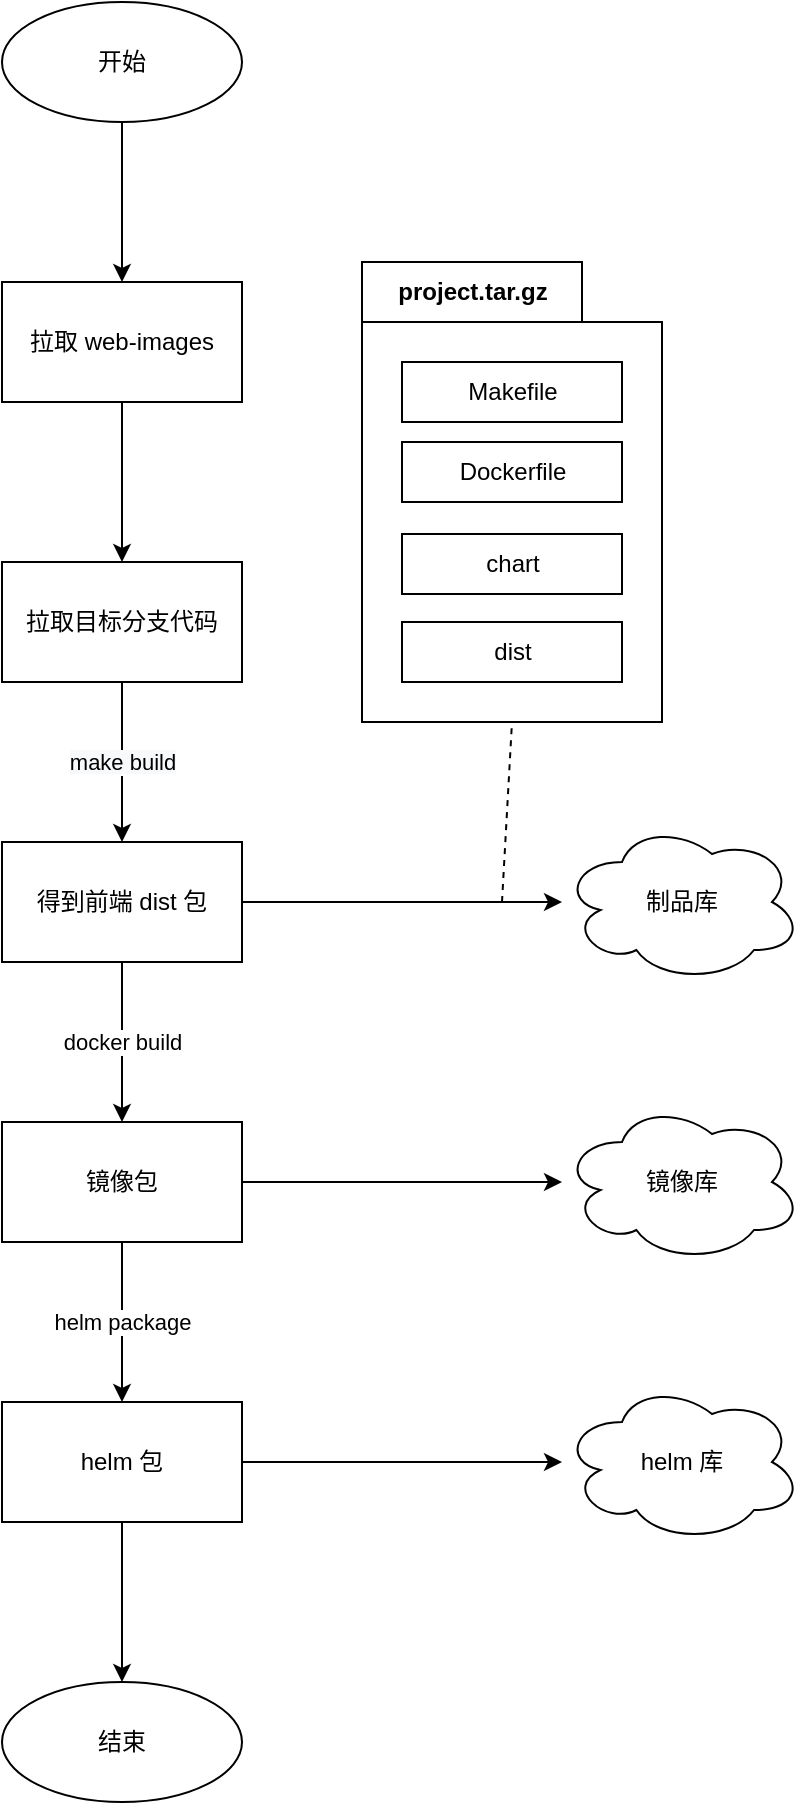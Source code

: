 <mxfile version="20.2.3" type="github" pages="4">
  <diagram id="nF1FlLgRceZofnoqKQiD" name="流程图">
    <mxGraphModel dx="1422" dy="762" grid="1" gridSize="10" guides="1" tooltips="1" connect="1" arrows="1" fold="1" page="1" pageScale="1" pageWidth="827" pageHeight="1169" math="0" shadow="0">
      <root>
        <mxCell id="0" />
        <mxCell id="1" parent="0" />
        <mxCell id="YcuVO8Qrycit5lz5gftT-3" value="" style="edgeStyle=orthogonalEdgeStyle;rounded=0;orthogonalLoop=1;jettySize=auto;html=1;" parent="1" source="YcuVO8Qrycit5lz5gftT-1" target="YcuVO8Qrycit5lz5gftT-2" edge="1">
          <mxGeometry relative="1" as="geometry" />
        </mxCell>
        <mxCell id="YcuVO8Qrycit5lz5gftT-1" value="开始" style="ellipse;whiteSpace=wrap;html=1;" parent="1" vertex="1">
          <mxGeometry x="290" y="30" width="120" height="60" as="geometry" />
        </mxCell>
        <mxCell id="YcuVO8Qrycit5lz5gftT-5" value="" style="edgeStyle=orthogonalEdgeStyle;rounded=0;orthogonalLoop=1;jettySize=auto;html=1;" parent="1" source="YcuVO8Qrycit5lz5gftT-2" target="YcuVO8Qrycit5lz5gftT-4" edge="1">
          <mxGeometry relative="1" as="geometry" />
        </mxCell>
        <mxCell id="YcuVO8Qrycit5lz5gftT-2" value="拉取 web-images" style="whiteSpace=wrap;html=1;" parent="1" vertex="1">
          <mxGeometry x="290" y="170" width="120" height="60" as="geometry" />
        </mxCell>
        <mxCell id="YcuVO8Qrycit5lz5gftT-9" value="&lt;span style=&quot;background-color: rgb(248, 249, 250);&quot;&gt;make build&lt;/span&gt;" style="edgeStyle=orthogonalEdgeStyle;rounded=0;orthogonalLoop=1;jettySize=auto;html=1;" parent="1" source="YcuVO8Qrycit5lz5gftT-4" target="YcuVO8Qrycit5lz5gftT-8" edge="1">
          <mxGeometry relative="1" as="geometry" />
        </mxCell>
        <mxCell id="YcuVO8Qrycit5lz5gftT-4" value="拉取目标分支代码" style="whiteSpace=wrap;html=1;" parent="1" vertex="1">
          <mxGeometry x="290" y="310" width="120" height="60" as="geometry" />
        </mxCell>
        <mxCell id="YcuVO8Qrycit5lz5gftT-11" value="" style="edgeStyle=orthogonalEdgeStyle;rounded=0;orthogonalLoop=1;jettySize=auto;html=1;" parent="1" source="YcuVO8Qrycit5lz5gftT-8" target="YcuVO8Qrycit5lz5gftT-10" edge="1">
          <mxGeometry relative="1" as="geometry" />
        </mxCell>
        <mxCell id="01_sxP1hkrg45GvrK--A-2" value="docker build" style="edgeStyle=orthogonalEdgeStyle;rounded=0;orthogonalLoop=1;jettySize=auto;html=1;" parent="1" source="YcuVO8Qrycit5lz5gftT-8" target="01_sxP1hkrg45GvrK--A-1" edge="1">
          <mxGeometry relative="1" as="geometry" />
        </mxCell>
        <mxCell id="YcuVO8Qrycit5lz5gftT-8" value="得到前端 dist 包" style="whiteSpace=wrap;html=1;" parent="1" vertex="1">
          <mxGeometry x="290" y="450" width="120" height="60" as="geometry" />
        </mxCell>
        <mxCell id="YcuVO8Qrycit5lz5gftT-10" value="制品库" style="ellipse;shape=cloud;whiteSpace=wrap;html=1;" parent="1" vertex="1">
          <mxGeometry x="570" y="440" width="120" height="80" as="geometry" />
        </mxCell>
        <mxCell id="E5ujW5oy_VIg_HHM-fPJ-1" value="project.tar.gz" style="shape=folder;fontStyle=1;tabWidth=110;tabHeight=30;tabPosition=left;html=1;boundedLbl=1;labelInHeader=1;container=1;collapsible=0;recursiveResize=0;" parent="1" vertex="1">
          <mxGeometry x="470" y="160" width="150" height="230" as="geometry" />
        </mxCell>
        <mxCell id="E5ujW5oy_VIg_HHM-fPJ-2" value="Makefile" style="html=1;" parent="E5ujW5oy_VIg_HHM-fPJ-1" vertex="1">
          <mxGeometry width="110" height="30" relative="1" as="geometry">
            <mxPoint x="20" y="50" as="offset" />
          </mxGeometry>
        </mxCell>
        <mxCell id="E5ujW5oy_VIg_HHM-fPJ-3" value="Dockerfile" style="html=1;" parent="E5ujW5oy_VIg_HHM-fPJ-1" vertex="1">
          <mxGeometry x="20" y="90" width="110" height="30" as="geometry" />
        </mxCell>
        <mxCell id="E5ujW5oy_VIg_HHM-fPJ-4" value="chart" style="html=1;" parent="E5ujW5oy_VIg_HHM-fPJ-1" vertex="1">
          <mxGeometry x="20" y="136" width="110" height="30" as="geometry" />
        </mxCell>
        <mxCell id="E5ujW5oy_VIg_HHM-fPJ-5" value="dist" style="html=1;" parent="E5ujW5oy_VIg_HHM-fPJ-1" vertex="1">
          <mxGeometry x="20" y="180" width="110" height="30" as="geometry" />
        </mxCell>
        <mxCell id="E5ujW5oy_VIg_HHM-fPJ-7" value="" style="endArrow=none;dashed=1;html=1;rounded=0;entryX=0.5;entryY=1;entryDx=0;entryDy=0;entryPerimeter=0;" parent="E5ujW5oy_VIg_HHM-fPJ-1" target="E5ujW5oy_VIg_HHM-fPJ-1" edge="1">
          <mxGeometry width="50" height="50" relative="1" as="geometry">
            <mxPoint x="70" y="320" as="sourcePoint" />
            <mxPoint x="50" y="220" as="targetPoint" />
          </mxGeometry>
        </mxCell>
        <mxCell id="01_sxP1hkrg45GvrK--A-4" value="helm package" style="edgeStyle=orthogonalEdgeStyle;rounded=0;orthogonalLoop=1;jettySize=auto;html=1;" parent="1" source="01_sxP1hkrg45GvrK--A-1" target="01_sxP1hkrg45GvrK--A-3" edge="1">
          <mxGeometry relative="1" as="geometry" />
        </mxCell>
        <mxCell id="01_sxP1hkrg45GvrK--A-6" value="" style="edgeStyle=orthogonalEdgeStyle;rounded=0;orthogonalLoop=1;jettySize=auto;html=1;" parent="1" source="01_sxP1hkrg45GvrK--A-1" target="01_sxP1hkrg45GvrK--A-5" edge="1">
          <mxGeometry relative="1" as="geometry" />
        </mxCell>
        <mxCell id="01_sxP1hkrg45GvrK--A-1" value="镜像包" style="whiteSpace=wrap;html=1;" parent="1" vertex="1">
          <mxGeometry x="290" y="590" width="120" height="60" as="geometry" />
        </mxCell>
        <mxCell id="01_sxP1hkrg45GvrK--A-8" value="" style="edgeStyle=orthogonalEdgeStyle;rounded=0;orthogonalLoop=1;jettySize=auto;html=1;" parent="1" source="01_sxP1hkrg45GvrK--A-3" target="01_sxP1hkrg45GvrK--A-7" edge="1">
          <mxGeometry relative="1" as="geometry" />
        </mxCell>
        <mxCell id="01_sxP1hkrg45GvrK--A-10" value="" style="edgeStyle=orthogonalEdgeStyle;rounded=0;orthogonalLoop=1;jettySize=auto;html=1;" parent="1" source="01_sxP1hkrg45GvrK--A-3" target="01_sxP1hkrg45GvrK--A-9" edge="1">
          <mxGeometry relative="1" as="geometry" />
        </mxCell>
        <mxCell id="01_sxP1hkrg45GvrK--A-3" value="helm 包" style="whiteSpace=wrap;html=1;" parent="1" vertex="1">
          <mxGeometry x="290" y="730" width="120" height="60" as="geometry" />
        </mxCell>
        <mxCell id="01_sxP1hkrg45GvrK--A-5" value="镜像库" style="ellipse;shape=cloud;whiteSpace=wrap;html=1;" parent="1" vertex="1">
          <mxGeometry x="570" y="580" width="120" height="80" as="geometry" />
        </mxCell>
        <mxCell id="01_sxP1hkrg45GvrK--A-7" value="helm 库" style="ellipse;shape=cloud;whiteSpace=wrap;html=1;" parent="1" vertex="1">
          <mxGeometry x="570" y="720" width="120" height="80" as="geometry" />
        </mxCell>
        <mxCell id="01_sxP1hkrg45GvrK--A-9" value="结束" style="ellipse;whiteSpace=wrap;html=1;" parent="1" vertex="1">
          <mxGeometry x="290" y="870" width="120" height="60" as="geometry" />
        </mxCell>
      </root>
    </mxGraphModel>
  </diagram>
  <diagram id="_13Su3Gx6qmhDClGuKqd" name="Makefile">
    <mxGraphModel dx="1412" dy="556" grid="1" gridSize="10" guides="1" tooltips="1" connect="1" arrows="1" fold="1" page="1" pageScale="1" pageWidth="827" pageHeight="1169" math="0" shadow="0">
      <root>
        <mxCell id="0" />
        <mxCell id="1" parent="0" />
        <mxCell id="NknDx_0dGTUvm-odx9j6-1" value="push_helm:&#xa; @cd chart &amp;&amp; helm package sase-platform-portal --version $(VERSION)&#xa; @sfspm upload ./chart/sase-platform-portal-$(VERSION).tgz $(HELM_REPOSITORY)&#xa;&#xa;&#xa;push:&#xa; # 推送镜像到harbor仓库&#xa; @docker push $(REPOSITORY_PATH)/$(REPOSITORY_KEY)/sase-platform-portal:$(VERSION)&#xa; # 删除本地镜像&#xa; @docker rmi $(REPOSITORY_PATH)/$(REPOSITORY_KEY)/sase-platform-portal:$(VERSION)&#xa;&#xa;&#xa;image:&#xa; @echo build image for sase-platform-portal:$(VERSION)&#xa; # 从将当前目录编译成镜像&#xa; @docker build -t $(REPOSITORY_PATH)/$(REPOSITORY_KEY)/sase-platform-portal:$(VERSION) .&#xa;&#xa;&#xa;build:&#xa; # 编译打包&#xa; @cd ../../ &amp;&amp; pnpm install --registry=http://npm.uedc.sangfor.com.cn/&#xa; @pnpm build&#xa; # 将版本信息都加到容器内部&#xa; @echo $(BRANCH)-$(VERSION)-$(DATE) &gt; ./dist/appversion&#xa; # 打包&#xa; @tar -zcvf SAK8S_sase-platform_$(BRANCH)_$(VERSION)_$(DATE).tar.gz Makefile Dockerfile dist chart" style="text;whiteSpace=wrap;html=1;" vertex="1" parent="1">
          <mxGeometry x="134" y="170" width="560" height="430" as="geometry" />
        </mxCell>
      </root>
    </mxGraphModel>
  </diagram>
  <diagram id="d4tfKa36iEeXLnv34r6q" name="Dockerfile">
    <mxGraphModel dx="1412" dy="556" grid="1" gridSize="10" guides="1" tooltips="1" connect="1" arrows="1" fold="1" page="1" pageScale="1" pageWidth="827" pageHeight="1169" math="0" shadow="0">
      <root>
        <mxCell id="0" />
        <mxCell id="1" parent="0" />
        <mxCell id="nPLKHdW6Ax1fO0wNNrb1-1" value="FROM nginx:1.21.0&#xa;&#xa;&#xa;RUN mkdir -p /data/sa/service/webui&#xa;COPY ./dist  /data/sa/service/webui&#xa;&#xa;&#xa;CMD [&quot;nginx&quot;, &quot;-g&quot;, &quot;daemon off;&quot;]" style="text;whiteSpace=wrap;html=1;" vertex="1" parent="1">
          <mxGeometry x="320" y="180" width="230" height="140" as="geometry" />
        </mxCell>
      </root>
    </mxGraphModel>
  </diagram>
  <diagram id="lk2Kjiv1AWE_Z_pdj0hy" name="构建方式的演变">
    <mxGraphModel dx="2239" dy="556" grid="1" gridSize="10" guides="1" tooltips="1" connect="1" arrows="1" fold="1" page="1" pageScale="1" pageWidth="827" pageHeight="1169" math="0" shadow="0">
      <root>
        <mxCell id="0" />
        <mxCell id="1" parent="0" />
        <mxCell id="Lia3mBbV75MMmNW7oMP4-1" value="打包流程" style="swimlane;childLayout=stackLayout;resizeParent=1;resizeParentMax=0;horizontal=1;startSize=20;horizontalStack=0;fontSize=16;" vertex="1" parent="1">
          <mxGeometry x="-90" y="390" width="1470" height="790" as="geometry">
            <mxRectangle x="140" y="400" width="60" height="30" as="alternateBounds" />
          </mxGeometry>
        </mxCell>
        <mxCell id="Lia3mBbV75MMmNW7oMP4-19" value="" style="edgeStyle=orthogonalEdgeStyle;rounded=0;orthogonalLoop=1;jettySize=auto;html=1;fontSize=16;" edge="1" parent="Lia3mBbV75MMmNW7oMP4-1" source="Lia3mBbV75MMmNW7oMP4-34" target="Lia3mBbV75MMmNW7oMP4-18">
          <mxGeometry relative="1" as="geometry">
            <mxPoint x="300" y="120" as="sourcePoint" />
          </mxGeometry>
        </mxCell>
        <mxCell id="Lia3mBbV75MMmNW7oMP4-2" value="Lane 1" style="swimlane;startSize=20;horizontal=0;" vertex="1" parent="Lia3mBbV75MMmNW7oMP4-1">
          <mxGeometry y="20" width="1470" height="200" as="geometry" />
        </mxCell>
        <mxCell id="Lia3mBbV75MMmNW7oMP4-6" value="开发" style="shape=umlActor;verticalLabelPosition=bottom;verticalAlign=top;html=1;outlineConnect=0;fontSize=16;" vertex="1" parent="Lia3mBbV75MMmNW7oMP4-2">
          <mxGeometry x="90" y="40" width="30" height="60" as="geometry" />
        </mxCell>
        <mxCell id="Lia3mBbV75MMmNW7oMP4-8" value="" style="edgeStyle=orthogonalEdgeStyle;rounded=0;orthogonalLoop=1;jettySize=auto;html=1;fontSize=16;" edge="1" parent="Lia3mBbV75MMmNW7oMP4-2" source="Lia3mBbV75MMmNW7oMP4-6" target="Lia3mBbV75MMmNW7oMP4-34">
          <mxGeometry relative="1" as="geometry">
            <mxPoint x="240" y="70" as="targetPoint" />
          </mxGeometry>
        </mxCell>
        <mxCell id="Lia3mBbV75MMmNW7oMP4-17" style="edgeStyle=orthogonalEdgeStyle;rounded=0;orthogonalLoop=1;jettySize=auto;html=1;fontSize=16;entryX=0;entryY=0.5;entryDx=0;entryDy=0;entryPerimeter=0;" edge="1" parent="Lia3mBbV75MMmNW7oMP4-2" source="Lia3mBbV75MMmNW7oMP4-34" target="Lia3mBbV75MMmNW7oMP4-39">
          <mxGeometry relative="1" as="geometry">
            <mxPoint x="360" y="70" as="sourcePoint" />
            <mxPoint x="510" y="70" as="targetPoint" />
          </mxGeometry>
        </mxCell>
        <mxCell id="Lia3mBbV75MMmNW7oMP4-34" value="webui" style="shape=folder;fontStyle=1;tabWidth=110;tabHeight=30;tabPosition=left;html=1;boundedLbl=1;labelInHeader=1;container=1;collapsible=0;recursiveResize=0;labelBackgroundColor=none;fillColor=none;" vertex="1" parent="Lia3mBbV75MMmNW7oMP4-2">
          <mxGeometry x="225" y="20" width="150" height="100" as="geometry" />
        </mxCell>
        <mxCell id="Lia3mBbV75MMmNW7oMP4-35" value="html" style="html=1;labelBackgroundColor=none;fillColor=none;" vertex="1" parent="Lia3mBbV75MMmNW7oMP4-34">
          <mxGeometry width="40" height="30" relative="1" as="geometry">
            <mxPoint x="5" y="50" as="offset" />
          </mxGeometry>
        </mxCell>
        <mxCell id="Lia3mBbV75MMmNW7oMP4-36" value="js" style="html=1;labelBackgroundColor=none;fillColor=none;" vertex="1" parent="Lia3mBbV75MMmNW7oMP4-34">
          <mxGeometry x="55" y="50" width="40" height="30" as="geometry" />
        </mxCell>
        <mxCell id="Lia3mBbV75MMmNW7oMP4-37" value="css" style="html=1;labelBackgroundColor=none;fillColor=none;" vertex="1" parent="Lia3mBbV75MMmNW7oMP4-34">
          <mxGeometry x="105" y="50" width="40" height="30" as="geometry" />
        </mxCell>
        <mxCell id="Lia3mBbV75MMmNW7oMP4-39" value="Web Server" style="outlineConnect=0;dashed=0;verticalLabelPosition=bottom;verticalAlign=top;align=center;html=1;shape=mxgraph.aws3.traditional_server;fillColor=#7D7C7C;gradientColor=none;labelBackgroundColor=none;" vertex="1" parent="Lia3mBbV75MMmNW7oMP4-2">
          <mxGeometry x="490" y="34.25" width="46.5" height="71.5" as="geometry" />
        </mxCell>
        <mxCell id="Lia3mBbV75MMmNW7oMP4-3" value="Lane 2" style="swimlane;startSize=20;horizontal=0;" vertex="1" parent="Lia3mBbV75MMmNW7oMP4-1">
          <mxGeometry y="220" width="1470" height="190" as="geometry" />
        </mxCell>
        <mxCell id="Lia3mBbV75MMmNW7oMP4-18" value="" style="whiteSpace=wrap;html=1;fontSize=16;" vertex="1" parent="Lia3mBbV75MMmNW7oMP4-3">
          <mxGeometry x="240" y="65" width="120" height="60" as="geometry" />
        </mxCell>
        <mxCell id="Lia3mBbV75MMmNW7oMP4-4" value="Lane 3" style="swimlane;startSize=20;horizontal=0;" vertex="1" parent="Lia3mBbV75MMmNW7oMP4-1">
          <mxGeometry y="410" width="1470" height="190" as="geometry" />
        </mxCell>
        <mxCell id="Lia3mBbV75MMmNW7oMP4-20" style="swimlane;startSize=20;horizontal=0;" vertex="1" parent="Lia3mBbV75MMmNW7oMP4-1">
          <mxGeometry y="600" width="1470" height="190" as="geometry" />
        </mxCell>
        <mxCell id="Lia3mBbV75MMmNW7oMP4-23" value="" style="shape=image;html=1;verticalAlign=top;verticalLabelPosition=bottom;imageAspect=0;aspect=fixed;image=https://cdn1.iconfinder.com/data/icons/ionicons-fill-vol-2/512/logo-gitlab-128.png;fontSize=16;" vertex="1" parent="1">
          <mxGeometry x="-269" y="370" width="80" height="80" as="geometry" />
        </mxCell>
        <mxCell id="Lia3mBbV75MMmNW7oMP4-24" value="" style="shape=image;html=1;verticalAlign=top;verticalLabelPosition=bottom;imageAspect=0;aspect=fixed;image=https://cdn2.iconfinder.com/data/icons/boxicons-logos/24/bxl-docker-128.png;fontSize=16;" vertex="1" parent="1">
          <mxGeometry x="-269" y="230" width="90" height="90" as="geometry" />
        </mxCell>
      </root>
    </mxGraphModel>
  </diagram>
</mxfile>
